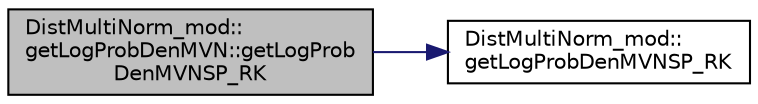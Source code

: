 digraph "DistMultiNorm_mod::getLogProbDenMVN::getLogProbDenMVNSP_RK"
{
 // LATEX_PDF_SIZE
  edge [fontname="Helvetica",fontsize="10",labelfontname="Helvetica",labelfontsize="10"];
  node [fontname="Helvetica",fontsize="10",shape=record];
  rankdir="LR";
  Node1 [label="DistMultiNorm_mod::\lgetLogProbDenMVN::getLogProb\lDenMVNSP_RK",height=0.2,width=0.4,color="black", fillcolor="grey75", style="filled", fontcolor="black",tooltip=" "];
  Node1 -> Node2 [color="midnightblue",fontsize="10",style="solid",fontname="Helvetica"];
  Node2 [label="DistMultiNorm_mod::\lgetLogProbDenMVNSP_RK",height=0.2,width=0.4,color="black", fillcolor="white", style="filled",URL="$namespaceDistMultiNorm__mod.html#a1d7f2b3beb16678bada3d1fcbe864780",tooltip=" "];
}
